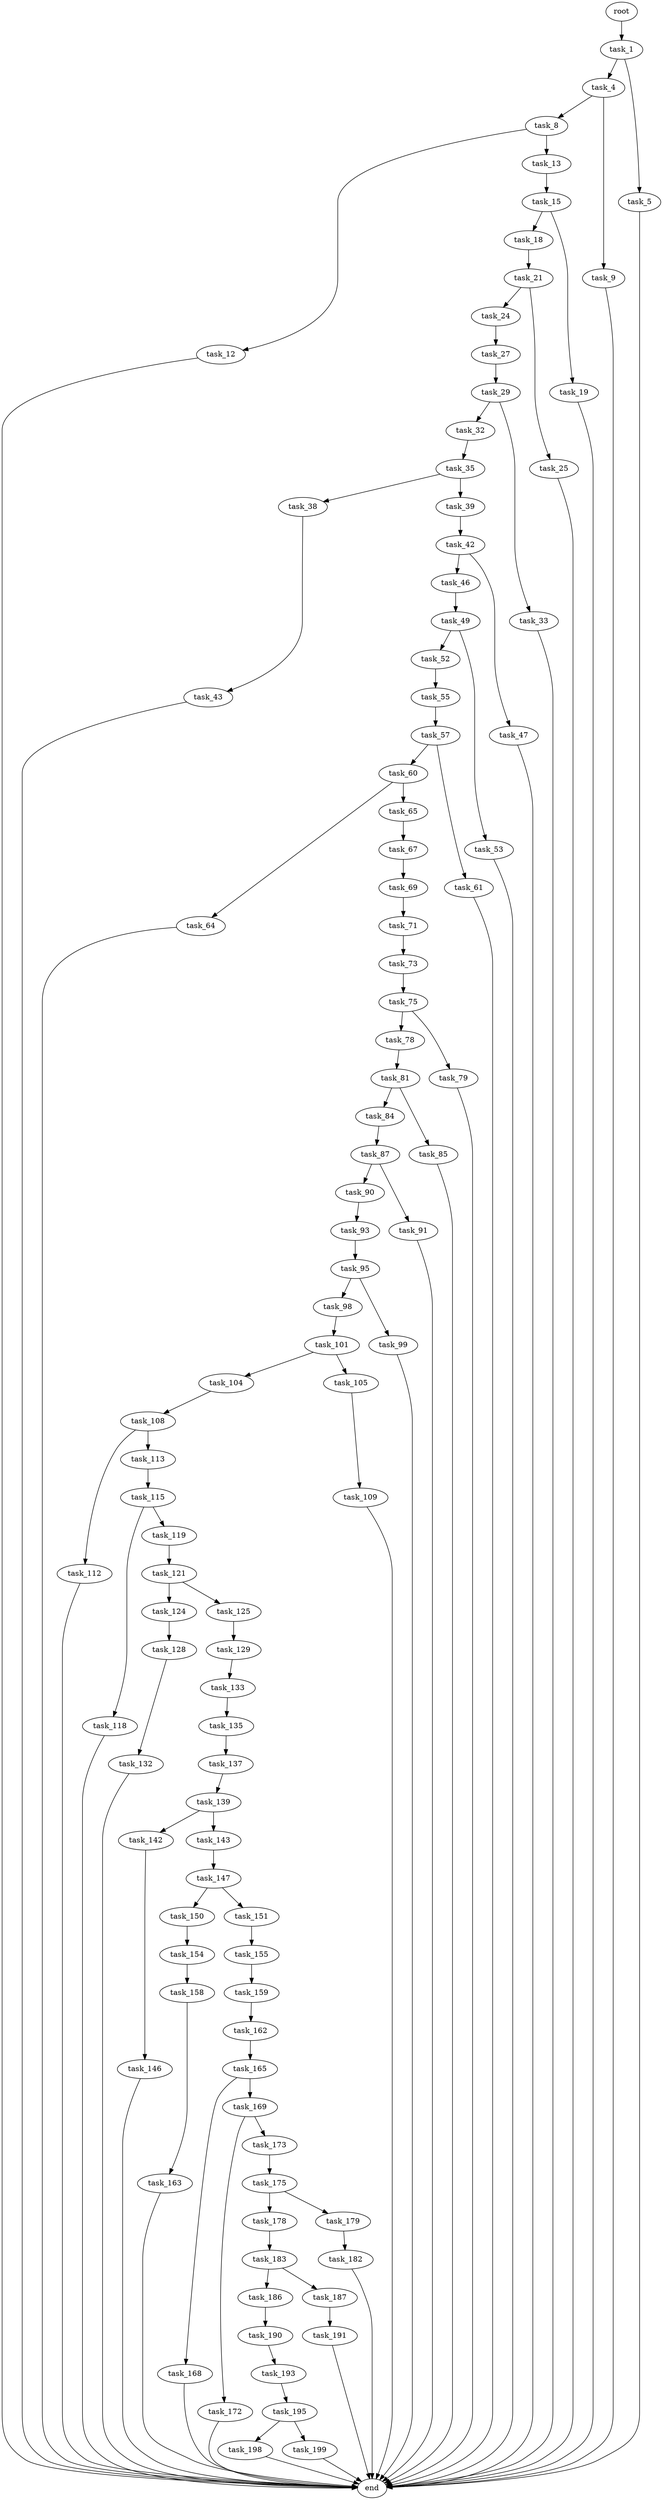 digraph G {
  root [size="0.000000"];
  task_1 [size="294508704.000000"];
  task_4 [size="782757789696.000000"];
  task_5 [size="7262167496.000000"];
  task_8 [size="671829150.000000"];
  task_9 [size="13362525922.000000"];
  end [size="0.000000"];
  task_12 [size="38155394058.000000"];
  task_13 [size="36219869569.000000"];
  task_15 [size="24712501487.000000"];
  task_18 [size="68719476736.000000"];
  task_19 [size="231928233984.000000"];
  task_21 [size="46401524714.000000"];
  task_24 [size="79052685707.000000"];
  task_25 [size="16152521949.000000"];
  task_27 [size="321725495924.000000"];
  task_29 [size="28991029248.000000"];
  task_32 [size="83656298091.000000"];
  task_33 [size="1358692172216.000000"];
  task_35 [size="12903910711.000000"];
  task_38 [size="2069438450.000000"];
  task_39 [size="907898151555.000000"];
  task_43 [size="649471474756.000000"];
  task_42 [size="11611965088.000000"];
  task_46 [size="368293445632.000000"];
  task_47 [size="231928233984.000000"];
  task_49 [size="11498071562.000000"];
  task_52 [size="454171623967.000000"];
  task_53 [size="553395732448.000000"];
  task_55 [size="68719476736.000000"];
  task_57 [size="1988211297.000000"];
  task_60 [size="1073741824000.000000"];
  task_61 [size="1823729547.000000"];
  task_64 [size="1830376484.000000"];
  task_65 [size="31346918390.000000"];
  task_67 [size="1073741824000.000000"];
  task_69 [size="549755813888.000000"];
  task_71 [size="954554905854.000000"];
  task_73 [size="466341604723.000000"];
  task_75 [size="162412632252.000000"];
  task_78 [size="549755813888.000000"];
  task_79 [size="20345197201.000000"];
  task_81 [size="11295974634.000000"];
  task_84 [size="7972830585.000000"];
  task_85 [size="1078233814.000000"];
  task_87 [size="315191117653.000000"];
  task_90 [size="37248950403.000000"];
  task_91 [size="368293445632.000000"];
  task_93 [size="4481637385.000000"];
  task_95 [size="27368224812.000000"];
  task_98 [size="1073741824000.000000"];
  task_99 [size="2089836991.000000"];
  task_101 [size="426620178.000000"];
  task_104 [size="368293445632.000000"];
  task_105 [size="28979060411.000000"];
  task_108 [size="68719476736.000000"];
  task_109 [size="98231362800.000000"];
  task_112 [size="782757789696.000000"];
  task_113 [size="1073741824000.000000"];
  task_115 [size="7567686868.000000"];
  task_118 [size="40430379996.000000"];
  task_119 [size="8589934592.000000"];
  task_121 [size="24029825950.000000"];
  task_124 [size="1431299820.000000"];
  task_125 [size="8589934592.000000"];
  task_128 [size="24032660157.000000"];
  task_129 [size="28991029248.000000"];
  task_132 [size="1972508310.000000"];
  task_133 [size="508819342.000000"];
  task_135 [size="549755813888.000000"];
  task_137 [size="1250537499408.000000"];
  task_139 [size="606836540521.000000"];
  task_142 [size="655924390133.000000"];
  task_143 [size="86646626496.000000"];
  task_146 [size="1073741824000.000000"];
  task_147 [size="50910363908.000000"];
  task_150 [size="3959103520.000000"];
  task_151 [size="78199365156.000000"];
  task_154 [size="7024269354.000000"];
  task_155 [size="461605942099.000000"];
  task_158 [size="490550764641.000000"];
  task_159 [size="2721232649.000000"];
  task_163 [size="2924148578.000000"];
  task_162 [size="16100765243.000000"];
  task_165 [size="8589934592.000000"];
  task_168 [size="45524937178.000000"];
  task_169 [size="549755813888.000000"];
  task_172 [size="458327867648.000000"];
  task_173 [size="1073741824000.000000"];
  task_175 [size="10760841658.000000"];
  task_178 [size="89199601859.000000"];
  task_179 [size="368293445632.000000"];
  task_183 [size="28987604632.000000"];
  task_182 [size="231928233984.000000"];
  task_186 [size="3890720059.000000"];
  task_187 [size="782757789696.000000"];
  task_190 [size="288111856500.000000"];
  task_191 [size="7445678552.000000"];
  task_193 [size="134217728000.000000"];
  task_195 [size="549755813888.000000"];
  task_198 [size="68719476736.000000"];
  task_199 [size="144860481878.000000"];

  root -> task_1 [size="1.000000"];
  task_1 -> task_4 [size="33554432.000000"];
  task_1 -> task_5 [size="33554432.000000"];
  task_4 -> task_8 [size="679477248.000000"];
  task_4 -> task_9 [size="679477248.000000"];
  task_5 -> end [size="1.000000"];
  task_8 -> task_12 [size="75497472.000000"];
  task_8 -> task_13 [size="75497472.000000"];
  task_9 -> end [size="1.000000"];
  task_12 -> end [size="1.000000"];
  task_13 -> task_15 [size="679477248.000000"];
  task_15 -> task_18 [size="411041792.000000"];
  task_15 -> task_19 [size="411041792.000000"];
  task_18 -> task_21 [size="134217728.000000"];
  task_19 -> end [size="1.000000"];
  task_21 -> task_24 [size="33554432.000000"];
  task_21 -> task_25 [size="33554432.000000"];
  task_24 -> task_27 [size="75497472.000000"];
  task_25 -> end [size="1.000000"];
  task_27 -> task_29 [size="679477248.000000"];
  task_29 -> task_32 [size="75497472.000000"];
  task_29 -> task_33 [size="75497472.000000"];
  task_32 -> task_35 [size="75497472.000000"];
  task_33 -> end [size="1.000000"];
  task_35 -> task_38 [size="301989888.000000"];
  task_35 -> task_39 [size="301989888.000000"];
  task_38 -> task_43 [size="33554432.000000"];
  task_39 -> task_42 [size="679477248.000000"];
  task_43 -> end [size="1.000000"];
  task_42 -> task_46 [size="301989888.000000"];
  task_42 -> task_47 [size="301989888.000000"];
  task_46 -> task_49 [size="411041792.000000"];
  task_47 -> end [size="1.000000"];
  task_49 -> task_52 [size="209715200.000000"];
  task_49 -> task_53 [size="209715200.000000"];
  task_52 -> task_55 [size="301989888.000000"];
  task_53 -> end [size="1.000000"];
  task_55 -> task_57 [size="134217728.000000"];
  task_57 -> task_60 [size="33554432.000000"];
  task_57 -> task_61 [size="33554432.000000"];
  task_60 -> task_64 [size="838860800.000000"];
  task_60 -> task_65 [size="838860800.000000"];
  task_61 -> end [size="1.000000"];
  task_64 -> end [size="1.000000"];
  task_65 -> task_67 [size="679477248.000000"];
  task_67 -> task_69 [size="838860800.000000"];
  task_69 -> task_71 [size="536870912.000000"];
  task_71 -> task_73 [size="679477248.000000"];
  task_73 -> task_75 [size="301989888.000000"];
  task_75 -> task_78 [size="134217728.000000"];
  task_75 -> task_79 [size="134217728.000000"];
  task_78 -> task_81 [size="536870912.000000"];
  task_79 -> end [size="1.000000"];
  task_81 -> task_84 [size="301989888.000000"];
  task_81 -> task_85 [size="301989888.000000"];
  task_84 -> task_87 [size="679477248.000000"];
  task_85 -> end [size="1.000000"];
  task_87 -> task_90 [size="411041792.000000"];
  task_87 -> task_91 [size="411041792.000000"];
  task_90 -> task_93 [size="838860800.000000"];
  task_91 -> end [size="1.000000"];
  task_93 -> task_95 [size="75497472.000000"];
  task_95 -> task_98 [size="33554432.000000"];
  task_95 -> task_99 [size="33554432.000000"];
  task_98 -> task_101 [size="838860800.000000"];
  task_99 -> end [size="1.000000"];
  task_101 -> task_104 [size="33554432.000000"];
  task_101 -> task_105 [size="33554432.000000"];
  task_104 -> task_108 [size="411041792.000000"];
  task_105 -> task_109 [size="75497472.000000"];
  task_108 -> task_112 [size="134217728.000000"];
  task_108 -> task_113 [size="134217728.000000"];
  task_109 -> end [size="1.000000"];
  task_112 -> end [size="1.000000"];
  task_113 -> task_115 [size="838860800.000000"];
  task_115 -> task_118 [size="301989888.000000"];
  task_115 -> task_119 [size="301989888.000000"];
  task_118 -> end [size="1.000000"];
  task_119 -> task_121 [size="33554432.000000"];
  task_121 -> task_124 [size="679477248.000000"];
  task_121 -> task_125 [size="679477248.000000"];
  task_124 -> task_128 [size="33554432.000000"];
  task_125 -> task_129 [size="33554432.000000"];
  task_128 -> task_132 [size="33554432.000000"];
  task_129 -> task_133 [size="75497472.000000"];
  task_132 -> end [size="1.000000"];
  task_133 -> task_135 [size="33554432.000000"];
  task_135 -> task_137 [size="536870912.000000"];
  task_137 -> task_139 [size="838860800.000000"];
  task_139 -> task_142 [size="679477248.000000"];
  task_139 -> task_143 [size="679477248.000000"];
  task_142 -> task_146 [size="679477248.000000"];
  task_143 -> task_147 [size="134217728.000000"];
  task_146 -> end [size="1.000000"];
  task_147 -> task_150 [size="75497472.000000"];
  task_147 -> task_151 [size="75497472.000000"];
  task_150 -> task_154 [size="134217728.000000"];
  task_151 -> task_155 [size="134217728.000000"];
  task_154 -> task_158 [size="536870912.000000"];
  task_155 -> task_159 [size="411041792.000000"];
  task_158 -> task_163 [size="679477248.000000"];
  task_159 -> task_162 [size="209715200.000000"];
  task_163 -> end [size="1.000000"];
  task_162 -> task_165 [size="411041792.000000"];
  task_165 -> task_168 [size="33554432.000000"];
  task_165 -> task_169 [size="33554432.000000"];
  task_168 -> end [size="1.000000"];
  task_169 -> task_172 [size="536870912.000000"];
  task_169 -> task_173 [size="536870912.000000"];
  task_172 -> end [size="1.000000"];
  task_173 -> task_175 [size="838860800.000000"];
  task_175 -> task_178 [size="209715200.000000"];
  task_175 -> task_179 [size="209715200.000000"];
  task_178 -> task_183 [size="75497472.000000"];
  task_179 -> task_182 [size="411041792.000000"];
  task_183 -> task_186 [size="33554432.000000"];
  task_183 -> task_187 [size="33554432.000000"];
  task_182 -> end [size="1.000000"];
  task_186 -> task_190 [size="75497472.000000"];
  task_187 -> task_191 [size="679477248.000000"];
  task_190 -> task_193 [size="536870912.000000"];
  task_191 -> end [size="1.000000"];
  task_193 -> task_195 [size="209715200.000000"];
  task_195 -> task_198 [size="536870912.000000"];
  task_195 -> task_199 [size="536870912.000000"];
  task_198 -> end [size="1.000000"];
  task_199 -> end [size="1.000000"];
}
